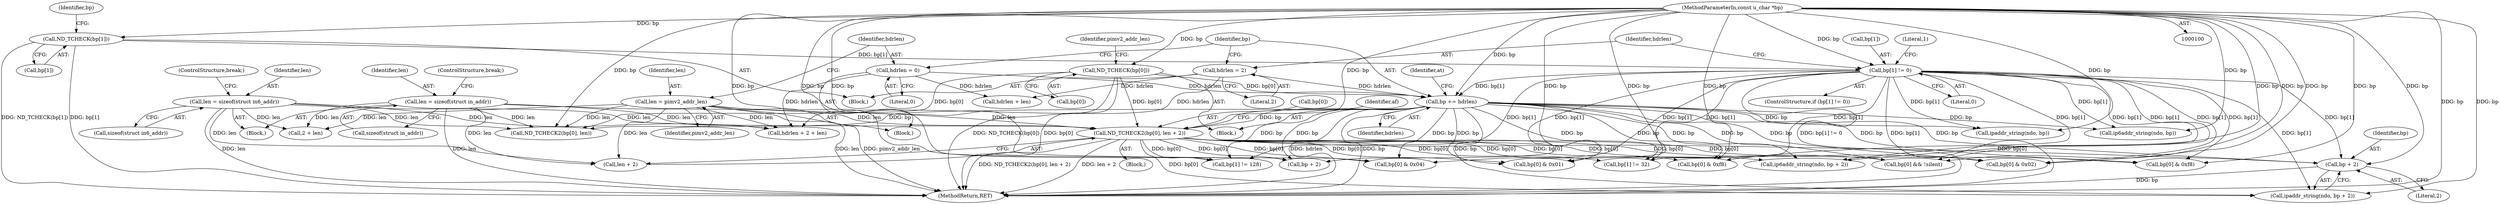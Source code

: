 digraph "1_tcpdump_5dc1860d8267b1e0cb78c9ffa2a40bea2fdb3ddc_3@pointer" {
"1000259" [label="(Call,bp + 2)"];
"1000185" [label="(Call,bp += hdrlen)"];
"1000158" [label="(Call,hdrlen = 2)"];
"1000182" [label="(Call,hdrlen = 0)"];
"1000150" [label="(Call,bp[1] != 0)"];
"1000118" [label="(Call,ND_TCHECK(bp[1]))"];
"1000102" [label="(MethodParameterIn,const u_char *bp)"];
"1000109" [label="(Call,ND_TCHECK(bp[0]))"];
"1000236" [label="(Call,ND_TCHECK2(bp[0], len + 2))"];
"1000179" [label="(Call,len = pimv2_addr_len)"];
"1000131" [label="(Call,len = sizeof(struct in_addr))"];
"1000140" [label="(Call,len = sizeof(struct in6_addr))"];
"1000159" [label="(Identifier,hdrlen)"];
"1000110" [label="(Call,bp[0])"];
"1000189" [label="(Identifier,at)"];
"1000162" [label="(Block,)"];
"1000297" [label="(Call,bp[1] != 128)"];
"1000183" [label="(Identifier,hdrlen)"];
"1000261" [label="(Literal,2)"];
"1000257" [label="(Call,ipaddr_string(ndo, bp + 2))"];
"1000263" [label="(Call,bp[1] != 32)"];
"1000151" [label="(Call,bp[1])"];
"1000365" [label="(Call,bp[0] & 0xf8)"];
"1000236" [label="(Call,ND_TCHECK2(bp[0], len + 2))"];
"1000245" [label="(Identifier,af)"];
"1000291" [label="(Call,ip6addr_string(ndo, bp + 2))"];
"1000237" [label="(Call,bp[0])"];
"1000192" [label="(Call,ND_TCHECK2(bp[0], len))"];
"1000150" [label="(Call,bp[1] != 0)"];
"1000311" [label="(Call,bp[0] && !silent)"];
"1000190" [label="(Block,)"];
"1000117" [label="(Block,)"];
"1000388" [label="(Call,2 + len)"];
"1000349" [label="(Call,bp[0] & 0x02)"];
"1000141" [label="(Identifier,len)"];
"1000154" [label="(Literal,0)"];
"1000376" [label="(Call,bp[0] & 0xf8)"];
"1000140" [label="(Call,len = sizeof(struct in6_addr))"];
"1000149" [label="(ControlStructure,if (bp[1] != 0))"];
"1000135" [label="(ControlStructure,break;)"];
"1000187" [label="(Identifier,hdrlen)"];
"1000210" [label="(Call,ipaddr_string(ndo, bp))"];
"1000131" [label="(Call,len = sizeof(struct in_addr))"];
"1000115" [label="(Identifier,pimv2_addr_len)"];
"1000399" [label="(MethodReturn,RET)"];
"1000240" [label="(Call,len + 2)"];
"1000160" [label="(Literal,2)"];
"1000144" [label="(ControlStructure,break;)"];
"1000102" [label="(MethodParameterIn,const u_char *bp)"];
"1000157" [label="(Literal,1)"];
"1000179" [label="(Call,len = pimv2_addr_len)"];
"1000126" [label="(Block,)"];
"1000260" [label="(Identifier,bp)"];
"1000158" [label="(Call,hdrlen = 2)"];
"1000293" [label="(Call,bp + 2)"];
"1000231" [label="(Call,hdrlen + len)"];
"1000182" [label="(Call,hdrlen = 0)"];
"1000386" [label="(Call,hdrlen + 2 + len)"];
"1000132" [label="(Identifier,len)"];
"1000119" [label="(Call,bp[1])"];
"1000180" [label="(Identifier,len)"];
"1000181" [label="(Identifier,pimv2_addr_len)"];
"1000227" [label="(Call,ip6addr_string(ndo, bp))"];
"1000105" [label="(Block,)"];
"1000124" [label="(Identifier,bp)"];
"1000185" [label="(Call,bp += hdrlen)"];
"1000133" [label="(Call,sizeof(struct in_addr))"];
"1000184" [label="(Literal,0)"];
"1000142" [label="(Call,sizeof(struct in6_addr))"];
"1000340" [label="(Call,bp[0] & 0x04)"];
"1000118" [label="(Call,ND_TCHECK(bp[1]))"];
"1000357" [label="(Call,bp[0] & 0x01)"];
"1000186" [label="(Identifier,bp)"];
"1000109" [label="(Call,ND_TCHECK(bp[0]))"];
"1000259" [label="(Call,bp + 2)"];
"1000259" -> "1000257"  [label="AST: "];
"1000259" -> "1000261"  [label="CFG: "];
"1000260" -> "1000259"  [label="AST: "];
"1000261" -> "1000259"  [label="AST: "];
"1000257" -> "1000259"  [label="CFG: "];
"1000259" -> "1000399"  [label="DDG: bp"];
"1000185" -> "1000259"  [label="DDG: bp"];
"1000236" -> "1000259"  [label="DDG: bp[0]"];
"1000150" -> "1000259"  [label="DDG: bp[1]"];
"1000102" -> "1000259"  [label="DDG: bp"];
"1000185" -> "1000105"  [label="AST: "];
"1000185" -> "1000187"  [label="CFG: "];
"1000186" -> "1000185"  [label="AST: "];
"1000187" -> "1000185"  [label="AST: "];
"1000189" -> "1000185"  [label="CFG: "];
"1000185" -> "1000399"  [label="DDG: bp"];
"1000185" -> "1000399"  [label="DDG: hdrlen"];
"1000158" -> "1000185"  [label="DDG: hdrlen"];
"1000182" -> "1000185"  [label="DDG: hdrlen"];
"1000150" -> "1000185"  [label="DDG: bp[1]"];
"1000109" -> "1000185"  [label="DDG: bp[0]"];
"1000102" -> "1000185"  [label="DDG: bp"];
"1000185" -> "1000192"  [label="DDG: bp"];
"1000185" -> "1000210"  [label="DDG: bp"];
"1000185" -> "1000227"  [label="DDG: bp"];
"1000185" -> "1000236"  [label="DDG: bp"];
"1000185" -> "1000257"  [label="DDG: bp"];
"1000185" -> "1000263"  [label="DDG: bp"];
"1000185" -> "1000291"  [label="DDG: bp"];
"1000185" -> "1000293"  [label="DDG: bp"];
"1000185" -> "1000297"  [label="DDG: bp"];
"1000185" -> "1000311"  [label="DDG: bp"];
"1000185" -> "1000340"  [label="DDG: bp"];
"1000185" -> "1000349"  [label="DDG: bp"];
"1000185" -> "1000357"  [label="DDG: bp"];
"1000185" -> "1000365"  [label="DDG: bp"];
"1000185" -> "1000376"  [label="DDG: bp"];
"1000158" -> "1000117"  [label="AST: "];
"1000158" -> "1000160"  [label="CFG: "];
"1000159" -> "1000158"  [label="AST: "];
"1000160" -> "1000158"  [label="AST: "];
"1000186" -> "1000158"  [label="CFG: "];
"1000158" -> "1000231"  [label="DDG: hdrlen"];
"1000158" -> "1000386"  [label="DDG: hdrlen"];
"1000182" -> "1000162"  [label="AST: "];
"1000182" -> "1000184"  [label="CFG: "];
"1000183" -> "1000182"  [label="AST: "];
"1000184" -> "1000182"  [label="AST: "];
"1000186" -> "1000182"  [label="CFG: "];
"1000182" -> "1000231"  [label="DDG: hdrlen"];
"1000182" -> "1000386"  [label="DDG: hdrlen"];
"1000150" -> "1000149"  [label="AST: "];
"1000150" -> "1000154"  [label="CFG: "];
"1000151" -> "1000150"  [label="AST: "];
"1000154" -> "1000150"  [label="AST: "];
"1000157" -> "1000150"  [label="CFG: "];
"1000159" -> "1000150"  [label="CFG: "];
"1000150" -> "1000399"  [label="DDG: bp[1]"];
"1000150" -> "1000399"  [label="DDG: bp[1] != 0"];
"1000118" -> "1000150"  [label="DDG: bp[1]"];
"1000102" -> "1000150"  [label="DDG: bp"];
"1000150" -> "1000210"  [label="DDG: bp[1]"];
"1000150" -> "1000227"  [label="DDG: bp[1]"];
"1000150" -> "1000257"  [label="DDG: bp[1]"];
"1000150" -> "1000263"  [label="DDG: bp[1]"];
"1000150" -> "1000291"  [label="DDG: bp[1]"];
"1000150" -> "1000293"  [label="DDG: bp[1]"];
"1000150" -> "1000297"  [label="DDG: bp[1]"];
"1000150" -> "1000311"  [label="DDG: bp[1]"];
"1000150" -> "1000340"  [label="DDG: bp[1]"];
"1000150" -> "1000349"  [label="DDG: bp[1]"];
"1000150" -> "1000357"  [label="DDG: bp[1]"];
"1000150" -> "1000365"  [label="DDG: bp[1]"];
"1000150" -> "1000376"  [label="DDG: bp[1]"];
"1000118" -> "1000117"  [label="AST: "];
"1000118" -> "1000119"  [label="CFG: "];
"1000119" -> "1000118"  [label="AST: "];
"1000124" -> "1000118"  [label="CFG: "];
"1000118" -> "1000399"  [label="DDG: ND_TCHECK(bp[1])"];
"1000118" -> "1000399"  [label="DDG: bp[1]"];
"1000102" -> "1000118"  [label="DDG: bp"];
"1000102" -> "1000100"  [label="AST: "];
"1000102" -> "1000399"  [label="DDG: bp"];
"1000102" -> "1000109"  [label="DDG: bp"];
"1000102" -> "1000192"  [label="DDG: bp"];
"1000102" -> "1000210"  [label="DDG: bp"];
"1000102" -> "1000227"  [label="DDG: bp"];
"1000102" -> "1000236"  [label="DDG: bp"];
"1000102" -> "1000257"  [label="DDG: bp"];
"1000102" -> "1000263"  [label="DDG: bp"];
"1000102" -> "1000291"  [label="DDG: bp"];
"1000102" -> "1000293"  [label="DDG: bp"];
"1000102" -> "1000297"  [label="DDG: bp"];
"1000102" -> "1000311"  [label="DDG: bp"];
"1000102" -> "1000340"  [label="DDG: bp"];
"1000102" -> "1000349"  [label="DDG: bp"];
"1000102" -> "1000357"  [label="DDG: bp"];
"1000102" -> "1000365"  [label="DDG: bp"];
"1000102" -> "1000376"  [label="DDG: bp"];
"1000109" -> "1000105"  [label="AST: "];
"1000109" -> "1000110"  [label="CFG: "];
"1000110" -> "1000109"  [label="AST: "];
"1000115" -> "1000109"  [label="CFG: "];
"1000109" -> "1000399"  [label="DDG: bp[0]"];
"1000109" -> "1000399"  [label="DDG: ND_TCHECK(bp[0])"];
"1000109" -> "1000192"  [label="DDG: bp[0]"];
"1000109" -> "1000236"  [label="DDG: bp[0]"];
"1000236" -> "1000190"  [label="AST: "];
"1000236" -> "1000240"  [label="CFG: "];
"1000237" -> "1000236"  [label="AST: "];
"1000240" -> "1000236"  [label="AST: "];
"1000245" -> "1000236"  [label="CFG: "];
"1000236" -> "1000399"  [label="DDG: ND_TCHECK2(bp[0], len + 2)"];
"1000236" -> "1000399"  [label="DDG: len + 2"];
"1000179" -> "1000236"  [label="DDG: len"];
"1000131" -> "1000236"  [label="DDG: len"];
"1000140" -> "1000236"  [label="DDG: len"];
"1000236" -> "1000257"  [label="DDG: bp[0]"];
"1000236" -> "1000263"  [label="DDG: bp[0]"];
"1000236" -> "1000291"  [label="DDG: bp[0]"];
"1000236" -> "1000293"  [label="DDG: bp[0]"];
"1000236" -> "1000297"  [label="DDG: bp[0]"];
"1000236" -> "1000311"  [label="DDG: bp[0]"];
"1000236" -> "1000340"  [label="DDG: bp[0]"];
"1000236" -> "1000349"  [label="DDG: bp[0]"];
"1000236" -> "1000357"  [label="DDG: bp[0]"];
"1000236" -> "1000365"  [label="DDG: bp[0]"];
"1000236" -> "1000376"  [label="DDG: bp[0]"];
"1000179" -> "1000162"  [label="AST: "];
"1000179" -> "1000181"  [label="CFG: "];
"1000180" -> "1000179"  [label="AST: "];
"1000181" -> "1000179"  [label="AST: "];
"1000183" -> "1000179"  [label="CFG: "];
"1000179" -> "1000399"  [label="DDG: pimv2_addr_len"];
"1000179" -> "1000399"  [label="DDG: len"];
"1000179" -> "1000192"  [label="DDG: len"];
"1000179" -> "1000240"  [label="DDG: len"];
"1000179" -> "1000386"  [label="DDG: len"];
"1000179" -> "1000388"  [label="DDG: len"];
"1000131" -> "1000126"  [label="AST: "];
"1000131" -> "1000133"  [label="CFG: "];
"1000132" -> "1000131"  [label="AST: "];
"1000133" -> "1000131"  [label="AST: "];
"1000135" -> "1000131"  [label="CFG: "];
"1000131" -> "1000399"  [label="DDG: len"];
"1000131" -> "1000192"  [label="DDG: len"];
"1000131" -> "1000240"  [label="DDG: len"];
"1000131" -> "1000386"  [label="DDG: len"];
"1000131" -> "1000388"  [label="DDG: len"];
"1000140" -> "1000126"  [label="AST: "];
"1000140" -> "1000142"  [label="CFG: "];
"1000141" -> "1000140"  [label="AST: "];
"1000142" -> "1000140"  [label="AST: "];
"1000144" -> "1000140"  [label="CFG: "];
"1000140" -> "1000399"  [label="DDG: len"];
"1000140" -> "1000192"  [label="DDG: len"];
"1000140" -> "1000240"  [label="DDG: len"];
"1000140" -> "1000386"  [label="DDG: len"];
"1000140" -> "1000388"  [label="DDG: len"];
}
